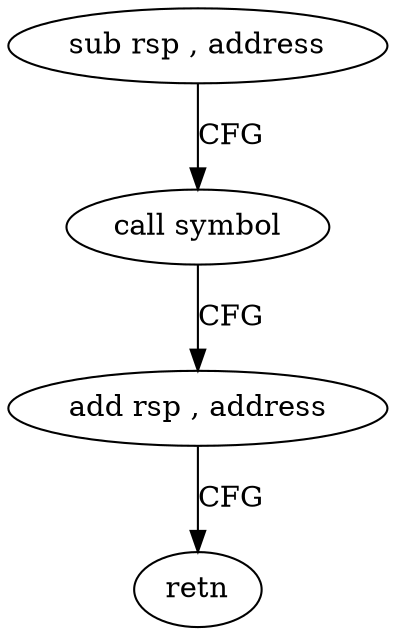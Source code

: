 digraph "func" {
"4241783" [label = "sub rsp , address" ]
"4241787" [label = "call symbol" ]
"4241792" [label = "add rsp , address" ]
"4241796" [label = "retn" ]
"4241783" -> "4241787" [ label = "CFG" ]
"4241787" -> "4241792" [ label = "CFG" ]
"4241792" -> "4241796" [ label = "CFG" ]
}
